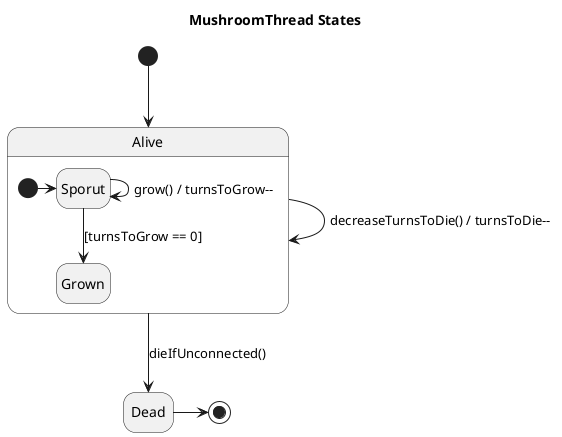 @startuml Mushrooom Thread States
title MushroomThread States

hide empty description

[*] --> Alive

state Alive {
    state Sporut
    state Grown

    [*] -> Sporut
    Sporut -> Sporut: grow() / turnsToGrow--
    Sporut -down-> Grown: [turnsToGrow == 0]
}

state Dead

Alive -> Alive: decreaseTurnsToDie() / turnsToDie--
Alive -down-> Dead: dieIfUnconnected() 

Dead -> [*]


@enduml